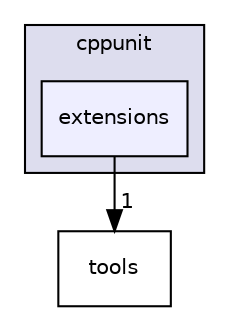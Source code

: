 digraph "extensions" {
  compound=true
  node [ fontsize="10", fontname="Helvetica"];
  edge [ labelfontsize="10", labelfontname="Helvetica"];
  subgraph clusterdir_a5e3211bd68405d5945af2cd60218f51 {
    graph [ bgcolor="#ddddee", pencolor="black", label="cppunit" fontname="Helvetica", fontsize="10", URL="dir_a5e3211bd68405d5945af2cd60218f51.html"]
  dir_372c2abdd00654fa8f29f5c89031676d [shape=box, label="extensions", style="filled", fillcolor="#eeeeff", pencolor="black", URL="dir_372c2abdd00654fa8f29f5c89031676d.html"];
  }
  dir_26d43355070f5c39e66a61b46022a4d1 [shape=box label="tools" URL="dir_26d43355070f5c39e66a61b46022a4d1.html"];
  dir_372c2abdd00654fa8f29f5c89031676d->dir_26d43355070f5c39e66a61b46022a4d1 [headlabel="1", labeldistance=1.5 headhref="dir_000005_000004.html"];
}
